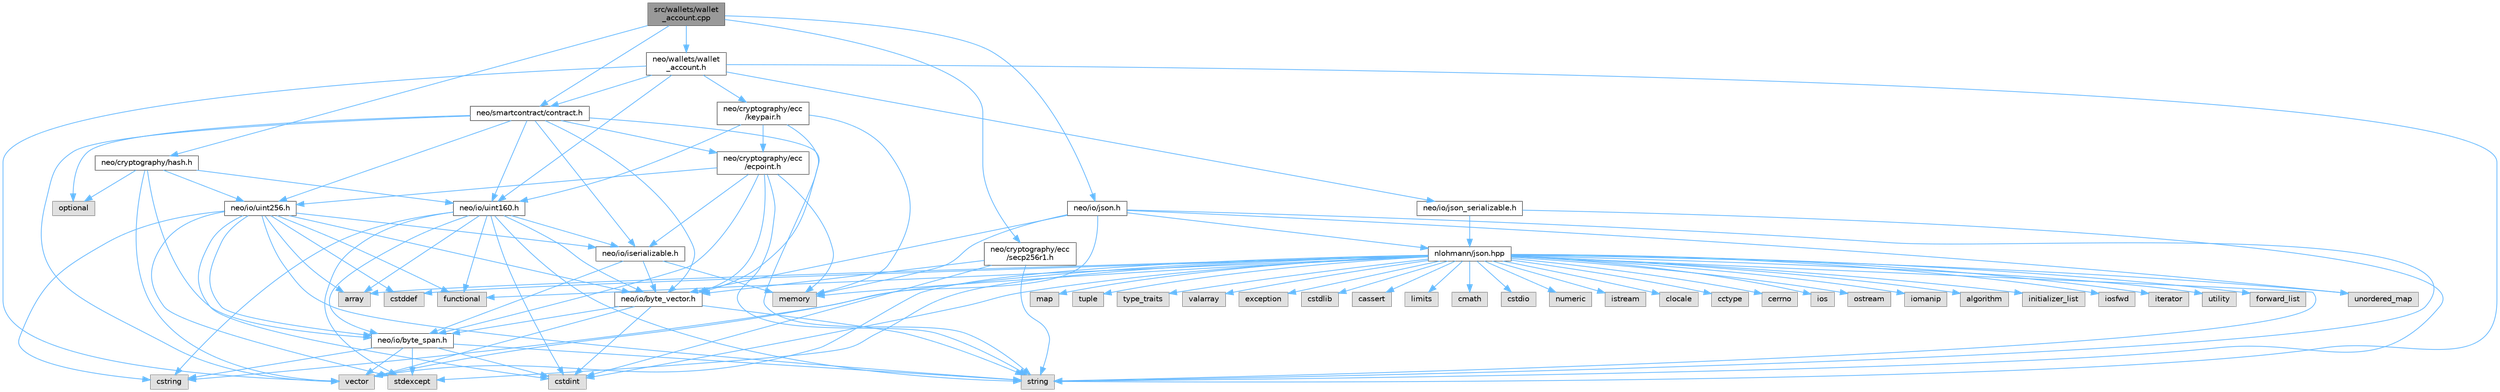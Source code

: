 digraph "src/wallets/wallet_account.cpp"
{
 // LATEX_PDF_SIZE
  bgcolor="transparent";
  edge [fontname=Helvetica,fontsize=10,labelfontname=Helvetica,labelfontsize=10];
  node [fontname=Helvetica,fontsize=10,shape=box,height=0.2,width=0.4];
  Node1 [id="Node000001",label="src/wallets/wallet\l_account.cpp",height=0.2,width=0.4,color="gray40", fillcolor="grey60", style="filled", fontcolor="black",tooltip=" "];
  Node1 -> Node2 [id="edge111_Node000001_Node000002",color="steelblue1",style="solid",tooltip=" "];
  Node2 [id="Node000002",label="neo/cryptography/ecc\l/secp256r1.h",height=0.2,width=0.4,color="grey40", fillcolor="white", style="filled",URL="$secp256r1_8h.html",tooltip=" "];
  Node2 -> Node3 [id="edge112_Node000002_Node000003",color="steelblue1",style="solid",tooltip=" "];
  Node3 [id="Node000003",label="neo/io/byte_vector.h",height=0.2,width=0.4,color="grey40", fillcolor="white", style="filled",URL="$io_2byte__vector_8h.html",tooltip=" "];
  Node3 -> Node4 [id="edge113_Node000003_Node000004",color="steelblue1",style="solid",tooltip=" "];
  Node4 [id="Node000004",label="neo/io/byte_span.h",height=0.2,width=0.4,color="grey40", fillcolor="white", style="filled",URL="$io_2byte__span_8h.html",tooltip=" "];
  Node4 -> Node5 [id="edge114_Node000004_Node000005",color="steelblue1",style="solid",tooltip=" "];
  Node5 [id="Node000005",label="cstdint",height=0.2,width=0.4,color="grey60", fillcolor="#E0E0E0", style="filled",tooltip=" "];
  Node4 -> Node6 [id="edge115_Node000004_Node000006",color="steelblue1",style="solid",tooltip=" "];
  Node6 [id="Node000006",label="cstring",height=0.2,width=0.4,color="grey60", fillcolor="#E0E0E0", style="filled",tooltip=" "];
  Node4 -> Node7 [id="edge116_Node000004_Node000007",color="steelblue1",style="solid",tooltip=" "];
  Node7 [id="Node000007",label="stdexcept",height=0.2,width=0.4,color="grey60", fillcolor="#E0E0E0", style="filled",tooltip=" "];
  Node4 -> Node8 [id="edge117_Node000004_Node000008",color="steelblue1",style="solid",tooltip=" "];
  Node8 [id="Node000008",label="string",height=0.2,width=0.4,color="grey60", fillcolor="#E0E0E0", style="filled",tooltip=" "];
  Node4 -> Node9 [id="edge118_Node000004_Node000009",color="steelblue1",style="solid",tooltip=" "];
  Node9 [id="Node000009",label="vector",height=0.2,width=0.4,color="grey60", fillcolor="#E0E0E0", style="filled",tooltip=" "];
  Node3 -> Node5 [id="edge119_Node000003_Node000005",color="steelblue1",style="solid",tooltip=" "];
  Node3 -> Node8 [id="edge120_Node000003_Node000008",color="steelblue1",style="solid",tooltip=" "];
  Node3 -> Node9 [id="edge121_Node000003_Node000009",color="steelblue1",style="solid",tooltip=" "];
  Node2 -> Node5 [id="edge122_Node000002_Node000005",color="steelblue1",style="solid",tooltip=" "];
  Node2 -> Node8 [id="edge123_Node000002_Node000008",color="steelblue1",style="solid",tooltip=" "];
  Node1 -> Node10 [id="edge124_Node000001_Node000010",color="steelblue1",style="solid",tooltip=" "];
  Node10 [id="Node000010",label="neo/cryptography/hash.h",height=0.2,width=0.4,color="grey40", fillcolor="white", style="filled",URL="$hash_8h.html",tooltip=" "];
  Node10 -> Node4 [id="edge125_Node000010_Node000004",color="steelblue1",style="solid",tooltip=" "];
  Node10 -> Node11 [id="edge126_Node000010_Node000011",color="steelblue1",style="solid",tooltip=" "];
  Node11 [id="Node000011",label="neo/io/uint160.h",height=0.2,width=0.4,color="grey40", fillcolor="white", style="filled",URL="$uint160_8h.html",tooltip=" "];
  Node11 -> Node4 [id="edge127_Node000011_Node000004",color="steelblue1",style="solid",tooltip=" "];
  Node11 -> Node3 [id="edge128_Node000011_Node000003",color="steelblue1",style="solid",tooltip=" "];
  Node11 -> Node12 [id="edge129_Node000011_Node000012",color="steelblue1",style="solid",tooltip=" "];
  Node12 [id="Node000012",label="neo/io/iserializable.h",height=0.2,width=0.4,color="grey40", fillcolor="white", style="filled",URL="$iserializable_8h.html",tooltip=" "];
  Node12 -> Node4 [id="edge130_Node000012_Node000004",color="steelblue1",style="solid",tooltip=" "];
  Node12 -> Node3 [id="edge131_Node000012_Node000003",color="steelblue1",style="solid",tooltip=" "];
  Node12 -> Node13 [id="edge132_Node000012_Node000013",color="steelblue1",style="solid",tooltip=" "];
  Node13 [id="Node000013",label="memory",height=0.2,width=0.4,color="grey60", fillcolor="#E0E0E0", style="filled",tooltip=" "];
  Node11 -> Node14 [id="edge133_Node000011_Node000014",color="steelblue1",style="solid",tooltip=" "];
  Node14 [id="Node000014",label="array",height=0.2,width=0.4,color="grey60", fillcolor="#E0E0E0", style="filled",tooltip=" "];
  Node11 -> Node5 [id="edge134_Node000011_Node000005",color="steelblue1",style="solid",tooltip=" "];
  Node11 -> Node6 [id="edge135_Node000011_Node000006",color="steelblue1",style="solid",tooltip=" "];
  Node11 -> Node15 [id="edge136_Node000011_Node000015",color="steelblue1",style="solid",tooltip=" "];
  Node15 [id="Node000015",label="functional",height=0.2,width=0.4,color="grey60", fillcolor="#E0E0E0", style="filled",tooltip=" "];
  Node11 -> Node7 [id="edge137_Node000011_Node000007",color="steelblue1",style="solid",tooltip=" "];
  Node11 -> Node8 [id="edge138_Node000011_Node000008",color="steelblue1",style="solid",tooltip=" "];
  Node10 -> Node16 [id="edge139_Node000010_Node000016",color="steelblue1",style="solid",tooltip=" "];
  Node16 [id="Node000016",label="neo/io/uint256.h",height=0.2,width=0.4,color="grey40", fillcolor="white", style="filled",URL="$uint256_8h.html",tooltip=" "];
  Node16 -> Node4 [id="edge140_Node000016_Node000004",color="steelblue1",style="solid",tooltip=" "];
  Node16 -> Node3 [id="edge141_Node000016_Node000003",color="steelblue1",style="solid",tooltip=" "];
  Node16 -> Node12 [id="edge142_Node000016_Node000012",color="steelblue1",style="solid",tooltip=" "];
  Node16 -> Node14 [id="edge143_Node000016_Node000014",color="steelblue1",style="solid",tooltip=" "];
  Node16 -> Node17 [id="edge144_Node000016_Node000017",color="steelblue1",style="solid",tooltip=" "];
  Node17 [id="Node000017",label="cstddef",height=0.2,width=0.4,color="grey60", fillcolor="#E0E0E0", style="filled",tooltip=" "];
  Node16 -> Node5 [id="edge145_Node000016_Node000005",color="steelblue1",style="solid",tooltip=" "];
  Node16 -> Node6 [id="edge146_Node000016_Node000006",color="steelblue1",style="solid",tooltip=" "];
  Node16 -> Node15 [id="edge147_Node000016_Node000015",color="steelblue1",style="solid",tooltip=" "];
  Node16 -> Node7 [id="edge148_Node000016_Node000007",color="steelblue1",style="solid",tooltip=" "];
  Node16 -> Node8 [id="edge149_Node000016_Node000008",color="steelblue1",style="solid",tooltip=" "];
  Node10 -> Node18 [id="edge150_Node000010_Node000018",color="steelblue1",style="solid",tooltip=" "];
  Node18 [id="Node000018",label="optional",height=0.2,width=0.4,color="grey60", fillcolor="#E0E0E0", style="filled",tooltip=" "];
  Node10 -> Node9 [id="edge151_Node000010_Node000009",color="steelblue1",style="solid",tooltip=" "];
  Node1 -> Node19 [id="edge152_Node000001_Node000019",color="steelblue1",style="solid",tooltip=" "];
  Node19 [id="Node000019",label="neo/io/json.h",height=0.2,width=0.4,color="grey40", fillcolor="white", style="filled",URL="$io_2json_8h.html",tooltip=" "];
  Node19 -> Node3 [id="edge153_Node000019_Node000003",color="steelblue1",style="solid",tooltip=" "];
  Node19 -> Node13 [id="edge154_Node000019_Node000013",color="steelblue1",style="solid",tooltip=" "];
  Node19 -> Node20 [id="edge155_Node000019_Node000020",color="steelblue1",style="solid",tooltip=" "];
  Node20 [id="Node000020",label="nlohmann/json.hpp",height=0.2,width=0.4,color="grey40", fillcolor="white", style="filled",URL="$json_8hpp.html",tooltip=" "];
  Node20 -> Node21 [id="edge156_Node000020_Node000021",color="steelblue1",style="solid",tooltip=" "];
  Node21 [id="Node000021",label="algorithm",height=0.2,width=0.4,color="grey60", fillcolor="#E0E0E0", style="filled",tooltip=" "];
  Node20 -> Node17 [id="edge157_Node000020_Node000017",color="steelblue1",style="solid",tooltip=" "];
  Node20 -> Node15 [id="edge158_Node000020_Node000015",color="steelblue1",style="solid",tooltip=" "];
  Node20 -> Node22 [id="edge159_Node000020_Node000022",color="steelblue1",style="solid",tooltip=" "];
  Node22 [id="Node000022",label="initializer_list",height=0.2,width=0.4,color="grey60", fillcolor="#E0E0E0", style="filled",tooltip=" "];
  Node20 -> Node23 [id="edge160_Node000020_Node000023",color="steelblue1",style="solid",tooltip=" "];
  Node23 [id="Node000023",label="iosfwd",height=0.2,width=0.4,color="grey60", fillcolor="#E0E0E0", style="filled",tooltip=" "];
  Node20 -> Node24 [id="edge161_Node000020_Node000024",color="steelblue1",style="solid",tooltip=" "];
  Node24 [id="Node000024",label="iterator",height=0.2,width=0.4,color="grey60", fillcolor="#E0E0E0", style="filled",tooltip=" "];
  Node20 -> Node13 [id="edge162_Node000020_Node000013",color="steelblue1",style="solid",tooltip=" "];
  Node20 -> Node8 [id="edge163_Node000020_Node000008",color="steelblue1",style="solid",tooltip=" "];
  Node20 -> Node25 [id="edge164_Node000020_Node000025",color="steelblue1",style="solid",tooltip=" "];
  Node25 [id="Node000025",label="utility",height=0.2,width=0.4,color="grey60", fillcolor="#E0E0E0", style="filled",tooltip=" "];
  Node20 -> Node9 [id="edge165_Node000020_Node000009",color="steelblue1",style="solid",tooltip=" "];
  Node20 -> Node14 [id="edge166_Node000020_Node000014",color="steelblue1",style="solid",tooltip=" "];
  Node20 -> Node26 [id="edge167_Node000020_Node000026",color="steelblue1",style="solid",tooltip=" "];
  Node26 [id="Node000026",label="forward_list",height=0.2,width=0.4,color="grey60", fillcolor="#E0E0E0", style="filled",tooltip=" "];
  Node20 -> Node27 [id="edge168_Node000020_Node000027",color="steelblue1",style="solid",tooltip=" "];
  Node27 [id="Node000027",label="map",height=0.2,width=0.4,color="grey60", fillcolor="#E0E0E0", style="filled",tooltip=" "];
  Node20 -> Node28 [id="edge169_Node000020_Node000028",color="steelblue1",style="solid",tooltip=" "];
  Node28 [id="Node000028",label="tuple",height=0.2,width=0.4,color="grey60", fillcolor="#E0E0E0", style="filled",tooltip=" "];
  Node20 -> Node29 [id="edge170_Node000020_Node000029",color="steelblue1",style="solid",tooltip=" "];
  Node29 [id="Node000029",label="type_traits",height=0.2,width=0.4,color="grey60", fillcolor="#E0E0E0", style="filled",tooltip=" "];
  Node20 -> Node30 [id="edge171_Node000020_Node000030",color="steelblue1",style="solid",tooltip=" "];
  Node30 [id="Node000030",label="unordered_map",height=0.2,width=0.4,color="grey60", fillcolor="#E0E0E0", style="filled",tooltip=" "];
  Node20 -> Node31 [id="edge172_Node000020_Node000031",color="steelblue1",style="solid",tooltip=" "];
  Node31 [id="Node000031",label="valarray",height=0.2,width=0.4,color="grey60", fillcolor="#E0E0E0", style="filled",tooltip=" "];
  Node20 -> Node32 [id="edge173_Node000020_Node000032",color="steelblue1",style="solid",tooltip=" "];
  Node32 [id="Node000032",label="exception",height=0.2,width=0.4,color="grey60", fillcolor="#E0E0E0", style="filled",tooltip=" "];
  Node20 -> Node7 [id="edge174_Node000020_Node000007",color="steelblue1",style="solid",tooltip=" "];
  Node20 -> Node5 [id="edge175_Node000020_Node000005",color="steelblue1",style="solid",tooltip=" "];
  Node20 -> Node33 [id="edge176_Node000020_Node000033",color="steelblue1",style="solid",tooltip=" "];
  Node33 [id="Node000033",label="cstdlib",height=0.2,width=0.4,color="grey60", fillcolor="#E0E0E0", style="filled",tooltip=" "];
  Node20 -> Node34 [id="edge177_Node000020_Node000034",color="steelblue1",style="solid",tooltip=" "];
  Node34 [id="Node000034",label="cassert",height=0.2,width=0.4,color="grey60", fillcolor="#E0E0E0", style="filled",tooltip=" "];
  Node20 -> Node35 [id="edge178_Node000020_Node000035",color="steelblue1",style="solid",tooltip=" "];
  Node35 [id="Node000035",label="limits",height=0.2,width=0.4,color="grey60", fillcolor="#E0E0E0", style="filled",tooltip=" "];
  Node20 -> Node6 [id="edge179_Node000020_Node000006",color="steelblue1",style="solid",tooltip=" "];
  Node20 -> Node36 [id="edge180_Node000020_Node000036",color="steelblue1",style="solid",tooltip=" "];
  Node36 [id="Node000036",label="cmath",height=0.2,width=0.4,color="grey60", fillcolor="#E0E0E0", style="filled",tooltip=" "];
  Node20 -> Node37 [id="edge181_Node000020_Node000037",color="steelblue1",style="solid",tooltip=" "];
  Node37 [id="Node000037",label="cstdio",height=0.2,width=0.4,color="grey60", fillcolor="#E0E0E0", style="filled",tooltip=" "];
  Node20 -> Node38 [id="edge182_Node000020_Node000038",color="steelblue1",style="solid",tooltip=" "];
  Node38 [id="Node000038",label="numeric",height=0.2,width=0.4,color="grey60", fillcolor="#E0E0E0", style="filled",tooltip=" "];
  Node20 -> Node39 [id="edge183_Node000020_Node000039",color="steelblue1",style="solid",tooltip=" "];
  Node39 [id="Node000039",label="istream",height=0.2,width=0.4,color="grey60", fillcolor="#E0E0E0", style="filled",tooltip=" "];
  Node20 -> Node40 [id="edge184_Node000020_Node000040",color="steelblue1",style="solid",tooltip=" "];
  Node40 [id="Node000040",label="clocale",height=0.2,width=0.4,color="grey60", fillcolor="#E0E0E0", style="filled",tooltip=" "];
  Node20 -> Node41 [id="edge185_Node000020_Node000041",color="steelblue1",style="solid",tooltip=" "];
  Node41 [id="Node000041",label="cctype",height=0.2,width=0.4,color="grey60", fillcolor="#E0E0E0", style="filled",tooltip=" "];
  Node20 -> Node42 [id="edge186_Node000020_Node000042",color="steelblue1",style="solid",tooltip=" "];
  Node42 [id="Node000042",label="cerrno",height=0.2,width=0.4,color="grey60", fillcolor="#E0E0E0", style="filled",tooltip=" "];
  Node20 -> Node43 [id="edge187_Node000020_Node000043",color="steelblue1",style="solid",tooltip=" "];
  Node43 [id="Node000043",label="ios",height=0.2,width=0.4,color="grey60", fillcolor="#E0E0E0", style="filled",tooltip=" "];
  Node20 -> Node44 [id="edge188_Node000020_Node000044",color="steelblue1",style="solid",tooltip=" "];
  Node44 [id="Node000044",label="ostream",height=0.2,width=0.4,color="grey60", fillcolor="#E0E0E0", style="filled",tooltip=" "];
  Node20 -> Node45 [id="edge189_Node000020_Node000045",color="steelblue1",style="solid",tooltip=" "];
  Node45 [id="Node000045",label="iomanip",height=0.2,width=0.4,color="grey60", fillcolor="#E0E0E0", style="filled",tooltip=" "];
  Node19 -> Node8 [id="edge190_Node000019_Node000008",color="steelblue1",style="solid",tooltip=" "];
  Node19 -> Node30 [id="edge191_Node000019_Node000030",color="steelblue1",style="solid",tooltip=" "];
  Node19 -> Node9 [id="edge192_Node000019_Node000009",color="steelblue1",style="solid",tooltip=" "];
  Node1 -> Node46 [id="edge193_Node000001_Node000046",color="steelblue1",style="solid",tooltip=" "];
  Node46 [id="Node000046",label="neo/smartcontract/contract.h",height=0.2,width=0.4,color="grey40", fillcolor="white", style="filled",URL="$contract_8h.html",tooltip=" "];
  Node46 -> Node47 [id="edge194_Node000046_Node000047",color="steelblue1",style="solid",tooltip=" "];
  Node47 [id="Node000047",label="neo/cryptography/ecc\l/ecpoint.h",height=0.2,width=0.4,color="grey40", fillcolor="white", style="filled",URL="$ecpoint_8h.html",tooltip=" "];
  Node47 -> Node4 [id="edge195_Node000047_Node000004",color="steelblue1",style="solid",tooltip=" "];
  Node47 -> Node3 [id="edge196_Node000047_Node000003",color="steelblue1",style="solid",tooltip=" "];
  Node47 -> Node12 [id="edge197_Node000047_Node000012",color="steelblue1",style="solid",tooltip=" "];
  Node47 -> Node16 [id="edge198_Node000047_Node000016",color="steelblue1",style="solid",tooltip=" "];
  Node47 -> Node13 [id="edge199_Node000047_Node000013",color="steelblue1",style="solid",tooltip=" "];
  Node47 -> Node8 [id="edge200_Node000047_Node000008",color="steelblue1",style="solid",tooltip=" "];
  Node46 -> Node3 [id="edge201_Node000046_Node000003",color="steelblue1",style="solid",tooltip=" "];
  Node46 -> Node12 [id="edge202_Node000046_Node000012",color="steelblue1",style="solid",tooltip=" "];
  Node46 -> Node11 [id="edge203_Node000046_Node000011",color="steelblue1",style="solid",tooltip=" "];
  Node46 -> Node16 [id="edge204_Node000046_Node000016",color="steelblue1",style="solid",tooltip=" "];
  Node46 -> Node18 [id="edge205_Node000046_Node000018",color="steelblue1",style="solid",tooltip=" "];
  Node46 -> Node8 [id="edge206_Node000046_Node000008",color="steelblue1",style="solid",tooltip=" "];
  Node46 -> Node9 [id="edge207_Node000046_Node000009",color="steelblue1",style="solid",tooltip=" "];
  Node1 -> Node48 [id="edge208_Node000001_Node000048",color="steelblue1",style="solid",tooltip=" "];
  Node48 [id="Node000048",label="neo/wallets/wallet\l_account.h",height=0.2,width=0.4,color="grey40", fillcolor="white", style="filled",URL="$wallet__account_8h.html",tooltip=" "];
  Node48 -> Node49 [id="edge209_Node000048_Node000049",color="steelblue1",style="solid",tooltip=" "];
  Node49 [id="Node000049",label="neo/cryptography/ecc\l/keypair.h",height=0.2,width=0.4,color="grey40", fillcolor="white", style="filled",URL="$keypair_8h.html",tooltip=" "];
  Node49 -> Node47 [id="edge210_Node000049_Node000047",color="steelblue1",style="solid",tooltip=" "];
  Node49 -> Node3 [id="edge211_Node000049_Node000003",color="steelblue1",style="solid",tooltip=" "];
  Node49 -> Node11 [id="edge212_Node000049_Node000011",color="steelblue1",style="solid",tooltip=" "];
  Node49 -> Node13 [id="edge213_Node000049_Node000013",color="steelblue1",style="solid",tooltip=" "];
  Node48 -> Node50 [id="edge214_Node000048_Node000050",color="steelblue1",style="solid",tooltip=" "];
  Node50 [id="Node000050",label="neo/io/json_serializable.h",height=0.2,width=0.4,color="grey40", fillcolor="white", style="filled",URL="$json__serializable_8h.html",tooltip=" "];
  Node50 -> Node20 [id="edge215_Node000050_Node000020",color="steelblue1",style="solid",tooltip=" "];
  Node50 -> Node8 [id="edge216_Node000050_Node000008",color="steelblue1",style="solid",tooltip=" "];
  Node48 -> Node11 [id="edge217_Node000048_Node000011",color="steelblue1",style="solid",tooltip=" "];
  Node48 -> Node46 [id="edge218_Node000048_Node000046",color="steelblue1",style="solid",tooltip=" "];
  Node48 -> Node8 [id="edge219_Node000048_Node000008",color="steelblue1",style="solid",tooltip=" "];
  Node48 -> Node9 [id="edge220_Node000048_Node000009",color="steelblue1",style="solid",tooltip=" "];
}

